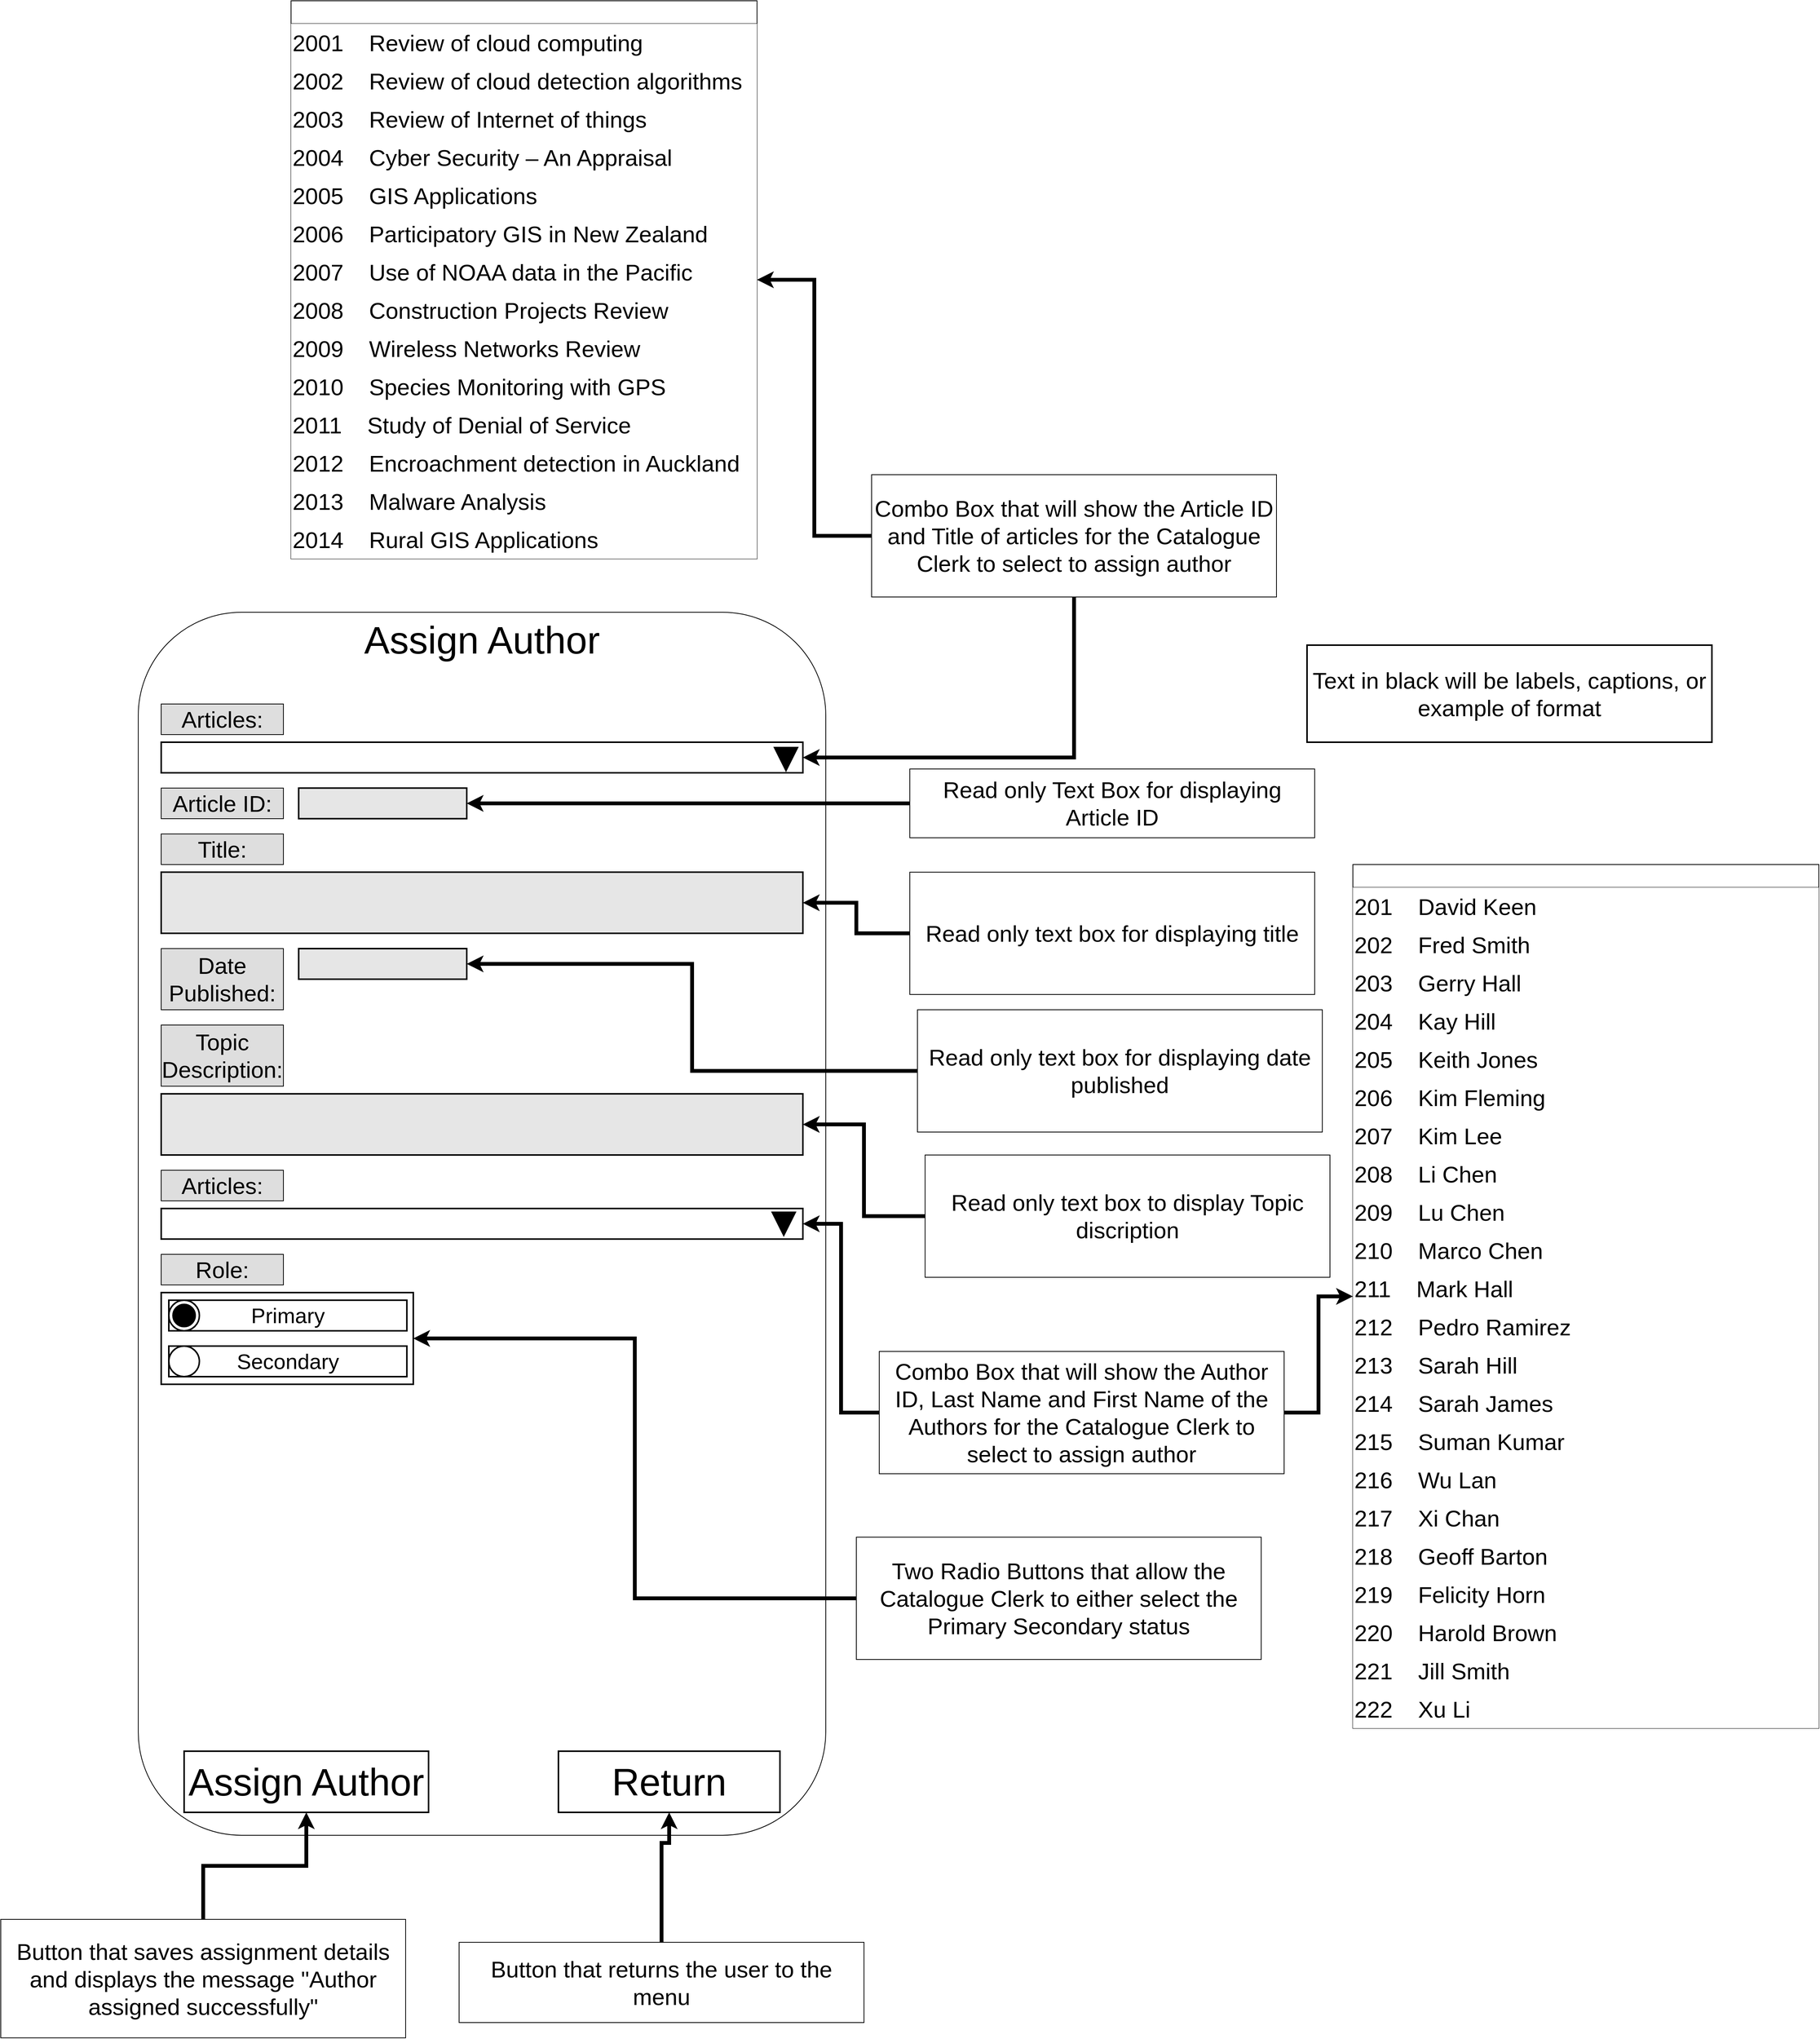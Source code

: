 <mxfile version="24.7.13">
  <diagram name="Page-1" id="N0Hd7t6T6hSaKdjdyGFI">
    <mxGraphModel dx="1909" dy="3994" grid="1" gridSize="10" guides="1" tooltips="1" connect="1" arrows="1" fold="1" page="1" pageScale="1" pageWidth="1169" pageHeight="827" math="0" shadow="0">
      <root>
        <mxCell id="0" />
        <mxCell id="1" parent="0" />
        <mxCell id="vf4No_6lzSzimnj8tU26-1" value="Assign Author" style="rounded=1;whiteSpace=wrap;html=1;verticalAlign=top;fontSize=50;movable=0;resizable=0;rotatable=0;deletable=0;editable=0;locked=1;connectable=0;" parent="1" vertex="1">
          <mxGeometry x="2520" y="-300" width="900" height="1600" as="geometry" />
        </mxCell>
        <mxCell id="f4Jtz0p4KT4NomE1Ug3G-8" value="" style="rounded=0;whiteSpace=wrap;html=1;strokeColor=default;fontSize=28;align=left;strokeWidth=2;fillColor=#E6E6E6;" parent="1" vertex="1">
          <mxGeometry x="2550" y="40" width="840" height="80" as="geometry" />
        </mxCell>
        <mxCell id="f4Jtz0p4KT4NomE1Ug3G-38" value="" style="rounded=0;whiteSpace=wrap;html=1;fontSize=28;strokeWidth=2;fillColor=#E6E6E6;" parent="1" vertex="1">
          <mxGeometry x="2730" y="140" width="220" height="40" as="geometry" />
        </mxCell>
        <mxCell id="f4Jtz0p4KT4NomE1Ug3G-39" value="Title:" style="rounded=0;whiteSpace=wrap;html=1;fontSize=30;fillColor=#DEDEDE;" parent="1" vertex="1">
          <mxGeometry x="2550" y="-10" width="160" height="40" as="geometry" />
        </mxCell>
        <mxCell id="f4Jtz0p4KT4NomE1Ug3G-40" value="Articles:" style="rounded=0;whiteSpace=wrap;html=1;fontSize=30;fillColor=#DEDEDE;" parent="1" vertex="1">
          <mxGeometry x="2550" y="-180" width="160" height="40" as="geometry" />
        </mxCell>
        <mxCell id="f4Jtz0p4KT4NomE1Ug3G-46" value="Date &lt;br&gt;Published:" style="rounded=0;whiteSpace=wrap;html=1;fontSize=30;fillColor=#DEDEDE;" parent="1" vertex="1">
          <mxGeometry x="2550" y="140" width="160" height="80" as="geometry" />
        </mxCell>
        <mxCell id="f4Jtz0p4KT4NomE1Ug3G-47" value="Assign Author" style="rounded=0;whiteSpace=wrap;html=1;fontSize=50;strokeWidth=2;" parent="1" vertex="1">
          <mxGeometry x="2580" y="1190" width="320" height="80" as="geometry" />
        </mxCell>
        <mxCell id="f4Jtz0p4KT4NomE1Ug3G-48" value="Return" style="rounded=0;whiteSpace=wrap;html=1;fontSize=50;strokeWidth=2;" parent="1" vertex="1">
          <mxGeometry x="3070" y="1190" width="290" height="80" as="geometry" />
        </mxCell>
        <mxCell id="f4Jtz0p4KT4NomE1Ug3G-50" style="edgeStyle=orthogonalEdgeStyle;rounded=0;orthogonalLoop=1;jettySize=auto;html=1;fontSize=100;strokeWidth=5;exitX=0;exitY=0.5;exitDx=0;exitDy=0;entryX=0.5;entryY=1;entryDx=0;entryDy=0;" parent="1" source="f4Jtz0p4KT4NomE1Ug3G-49" target="f4Jtz0p4KT4NomE1Ug3G-48" edge="1">
          <mxGeometry relative="1" as="geometry">
            <Array as="points">
              <mxPoint x="3205" y="1492" />
              <mxPoint x="3205" y="1310" />
              <mxPoint x="3215" y="1310" />
            </Array>
          </mxGeometry>
        </mxCell>
        <mxCell id="f4Jtz0p4KT4NomE1Ug3G-49" value="Button that returns the user to the menu" style="rounded=0;whiteSpace=wrap;html=1;fontSize=30;" parent="1" vertex="1">
          <mxGeometry x="2940" y="1440" width="530" height="105" as="geometry" />
        </mxCell>
        <mxCell id="f4Jtz0p4KT4NomE1Ug3G-52" style="edgeStyle=orthogonalEdgeStyle;rounded=0;orthogonalLoop=1;jettySize=auto;html=1;entryX=0.5;entryY=1;entryDx=0;entryDy=0;strokeWidth=5;" parent="1" source="f4Jtz0p4KT4NomE1Ug3G-51" target="f4Jtz0p4KT4NomE1Ug3G-47" edge="1">
          <mxGeometry relative="1" as="geometry" />
        </mxCell>
        <mxCell id="f4Jtz0p4KT4NomE1Ug3G-51" value="Button that saves assignment details and displays the message &quot;Author assigned successfully&quot;" style="rounded=0;whiteSpace=wrap;html=1;fontSize=30;" parent="1" vertex="1">
          <mxGeometry x="2340" y="1410" width="530" height="155" as="geometry" />
        </mxCell>
        <mxCell id="zkrj8ikKc5orAXMIiYBu-2" style="edgeStyle=orthogonalEdgeStyle;rounded=0;orthogonalLoop=1;jettySize=auto;html=1;strokeWidth=5;entryX=1;entryY=0.5;entryDx=0;entryDy=0;exitX=0.5;exitY=1;exitDx=0;exitDy=0;" parent="1" source="zkrj8ikKc5orAXMIiYBu-1" target="f4Jtz0p4KT4NomE1Ug3G-3" edge="1">
          <mxGeometry relative="1" as="geometry">
            <mxPoint x="3580" y="-220" as="targetPoint" />
          </mxGeometry>
        </mxCell>
        <mxCell id="zkrj8ikKc5orAXMIiYBu-21" style="edgeStyle=orthogonalEdgeStyle;rounded=0;orthogonalLoop=1;jettySize=auto;html=1;entryX=1;entryY=0.5;entryDx=0;entryDy=0;strokeWidth=5;" parent="1" source="zkrj8ikKc5orAXMIiYBu-1" target="zkrj8ikKc5orAXMIiYBu-4" edge="1">
          <mxGeometry relative="1" as="geometry" />
        </mxCell>
        <mxCell id="zkrj8ikKc5orAXMIiYBu-1" value="Combo Box that will show the Article ID and Title of articles for the Catalogue Clerk to select to assign author" style="rounded=0;whiteSpace=wrap;html=1;fontSize=30;" parent="1" vertex="1">
          <mxGeometry x="3480" y="-480" width="530" height="160" as="geometry" />
        </mxCell>
        <mxCell id="zkrj8ikKc5orAXMIiYBu-4" value="" style="swimlane;fontStyle=0;childLayout=stackLayout;horizontal=1;startSize=30;horizontalStack=0;resizeParent=1;resizeParentMax=0;resizeLast=0;collapsible=1;marginBottom=0;whiteSpace=wrap;html=1;fontSize=30;align=left;fillColor=default;" parent="1" vertex="1">
          <mxGeometry x="2720" y="-1100" width="610" height="730" as="geometry">
            <mxRectangle x="1800" y="340" width="90" height="50" as="alternateBounds" />
          </mxGeometry>
        </mxCell>
        <mxCell id="vf4No_6lzSzimnj8tU26-43" value="2001&amp;nbsp;&amp;nbsp;&amp;nbsp; Review of cloud computing&amp;nbsp;&amp;nbsp;&amp;nbsp; " style="text;html=1;align=left;verticalAlign=middle;resizable=0;points=[];autosize=1;strokeColor=none;fillColor=default;fontSize=30;" parent="zkrj8ikKc5orAXMIiYBu-4" vertex="1">
          <mxGeometry y="30" width="610" height="50" as="geometry" />
        </mxCell>
        <mxCell id="vf4No_6lzSzimnj8tU26-42" value="2002&amp;nbsp;&amp;nbsp;&amp;nbsp; Review of cloud detection algorithms" style="text;html=1;align=left;verticalAlign=middle;resizable=0;points=[];autosize=1;strokeColor=none;fillColor=default;fontSize=30;" parent="zkrj8ikKc5orAXMIiYBu-4" vertex="1">
          <mxGeometry y="80" width="610" height="50" as="geometry" />
        </mxCell>
        <mxCell id="vf4No_6lzSzimnj8tU26-41" value="2003&amp;nbsp;&amp;nbsp;&amp;nbsp; Review of Internet of things" style="text;html=1;align=left;verticalAlign=middle;resizable=0;points=[];autosize=1;strokeColor=none;fillColor=default;fontSize=30;" parent="zkrj8ikKc5orAXMIiYBu-4" vertex="1">
          <mxGeometry y="130" width="610" height="50" as="geometry" />
        </mxCell>
        <mxCell id="vf4No_6lzSzimnj8tU26-40" value="2004&amp;nbsp;&amp;nbsp;&amp;nbsp; Cyber Security – An Appraisal" style="text;html=1;align=left;verticalAlign=middle;resizable=0;points=[];autosize=1;strokeColor=none;fillColor=default;fontSize=30;" parent="zkrj8ikKc5orAXMIiYBu-4" vertex="1">
          <mxGeometry y="180" width="610" height="50" as="geometry" />
        </mxCell>
        <mxCell id="vf4No_6lzSzimnj8tU26-37" value="2005&amp;nbsp;&amp;nbsp;&amp;nbsp; GIS Applications" style="text;html=1;align=left;verticalAlign=middle;resizable=0;points=[];autosize=1;strokeColor=none;fillColor=default;fontSize=30;" parent="zkrj8ikKc5orAXMIiYBu-4" vertex="1">
          <mxGeometry y="230" width="610" height="50" as="geometry" />
        </mxCell>
        <mxCell id="vf4No_6lzSzimnj8tU26-38" value="2006&amp;nbsp;&amp;nbsp;&amp;nbsp; Participatory GIS in New Zealand&amp;nbsp;&amp;nbsp;&amp;nbsp; " style="text;html=1;align=left;verticalAlign=middle;resizable=0;points=[];autosize=1;strokeColor=none;fillColor=default;fontSize=30;" parent="zkrj8ikKc5orAXMIiYBu-4" vertex="1">
          <mxGeometry y="280" width="610" height="50" as="geometry" />
        </mxCell>
        <mxCell id="zkrj8ikKc5orAXMIiYBu-12" value="2007&amp;nbsp;&amp;nbsp;&amp;nbsp; Use of NOAA data in the Pacific" style="text;html=1;align=left;verticalAlign=middle;resizable=0;points=[];autosize=1;strokeColor=none;fillColor=default;fontSize=30;" parent="zkrj8ikKc5orAXMIiYBu-4" vertex="1">
          <mxGeometry y="330" width="610" height="50" as="geometry" />
        </mxCell>
        <mxCell id="zkrj8ikKc5orAXMIiYBu-11" value="2008    Construction Projects Review" style="text;html=1;align=left;verticalAlign=middle;resizable=0;points=[];autosize=1;strokeColor=none;fillColor=default;fontSize=30;" parent="zkrj8ikKc5orAXMIiYBu-4" vertex="1">
          <mxGeometry y="380" width="610" height="50" as="geometry" />
        </mxCell>
        <mxCell id="zkrj8ikKc5orAXMIiYBu-14" value="2009    Wireless Networks Review" style="text;html=1;align=left;verticalAlign=middle;resizable=0;points=[];autosize=1;strokeColor=none;fillColor=default;fontSize=30;" parent="zkrj8ikKc5orAXMIiYBu-4" vertex="1">
          <mxGeometry y="430" width="610" height="50" as="geometry" />
        </mxCell>
        <mxCell id="zkrj8ikKc5orAXMIiYBu-15" value="2010    Species Monitoring with GPS" style="text;html=1;align=left;verticalAlign=middle;resizable=0;points=[];autosize=1;strokeColor=none;fillColor=default;fontSize=30;" parent="zkrj8ikKc5orAXMIiYBu-4" vertex="1">
          <mxGeometry y="480" width="610" height="50" as="geometry" />
        </mxCell>
        <mxCell id="zkrj8ikKc5orAXMIiYBu-17" value="2011    Study of Denial of Service" style="text;html=1;align=left;verticalAlign=middle;resizable=0;points=[];autosize=1;strokeColor=none;fillColor=default;fontSize=30;" parent="zkrj8ikKc5orAXMIiYBu-4" vertex="1">
          <mxGeometry y="530" width="610" height="50" as="geometry" />
        </mxCell>
        <mxCell id="zkrj8ikKc5orAXMIiYBu-18" value="2012    Encroachment detection in Auckland" style="text;html=1;align=left;verticalAlign=middle;resizable=0;points=[];autosize=1;strokeColor=none;fillColor=default;fontSize=30;" parent="zkrj8ikKc5orAXMIiYBu-4" vertex="1">
          <mxGeometry y="580" width="610" height="50" as="geometry" />
        </mxCell>
        <mxCell id="zkrj8ikKc5orAXMIiYBu-19" value="2013    Malware Analysis" style="text;html=1;align=left;verticalAlign=middle;resizable=0;points=[];autosize=1;strokeColor=none;fillColor=default;fontSize=30;" parent="zkrj8ikKc5orAXMIiYBu-4" vertex="1">
          <mxGeometry y="630" width="610" height="50" as="geometry" />
        </mxCell>
        <mxCell id="zkrj8ikKc5orAXMIiYBu-16" value="2014    Rural GIS Applications" style="text;html=1;align=left;verticalAlign=middle;resizable=0;points=[];autosize=1;strokeColor=none;fillColor=default;fontSize=30;" parent="zkrj8ikKc5orAXMIiYBu-4" vertex="1">
          <mxGeometry y="680" width="610" height="50" as="geometry" />
        </mxCell>
        <mxCell id="zkrj8ikKc5orAXMIiYBu-23" style="edgeStyle=orthogonalEdgeStyle;rounded=0;orthogonalLoop=1;jettySize=auto;html=1;entryX=1;entryY=0.5;entryDx=0;entryDy=0;strokeWidth=5;exitX=0;exitY=0.5;exitDx=0;exitDy=0;" parent="1" source="zkrj8ikKc5orAXMIiYBu-22" target="f4Jtz0p4KT4NomE1Ug3G-8" edge="1">
          <mxGeometry relative="1" as="geometry">
            <Array as="points" />
            <mxPoint x="2700" y="450" as="sourcePoint" />
            <mxPoint x="1540" y="230" as="targetPoint" />
          </mxGeometry>
        </mxCell>
        <mxCell id="zkrj8ikKc5orAXMIiYBu-22" value="Read only text box for displaying title" style="rounded=0;whiteSpace=wrap;html=1;fontSize=30;" parent="1" vertex="1">
          <mxGeometry x="3530" y="40" width="530" height="160" as="geometry" />
        </mxCell>
        <mxCell id="vf4No_6lzSzimnj8tU26-20" style="edgeStyle=orthogonalEdgeStyle;rounded=0;orthogonalLoop=1;jettySize=auto;html=1;entryX=1;entryY=0.5;entryDx=0;entryDy=0;strokeWidth=5;" parent="1" source="zkrj8ikKc5orAXMIiYBu-31" target="f4Jtz0p4KT4NomE1Ug3G-38" edge="1">
          <mxGeometry relative="1" as="geometry" />
        </mxCell>
        <mxCell id="zkrj8ikKc5orAXMIiYBu-31" value="Read only text box for displaying date published" style="rounded=0;whiteSpace=wrap;html=1;fontSize=30;" parent="1" vertex="1">
          <mxGeometry x="3540" y="220" width="530" height="160" as="geometry" />
        </mxCell>
        <mxCell id="zkrj8ikKc5orAXMIiYBu-33" value="Text in black will be labels, captions, or example of format" style="rounded=0;whiteSpace=wrap;html=1;fontSize=30;strokeWidth=2;" parent="1" vertex="1">
          <mxGeometry x="4050" y="-257" width="530" height="127" as="geometry" />
        </mxCell>
        <mxCell id="RjwAec6_66TozSnkLIB1-1" value="Article ID:" style="rounded=0;whiteSpace=wrap;html=1;fontSize=30;fillColor=#DEDEDE;" parent="1" vertex="1">
          <mxGeometry x="2550" y="-70" width="160" height="40" as="geometry" />
        </mxCell>
        <mxCell id="RjwAec6_66TozSnkLIB1-2" value="" style="rounded=0;whiteSpace=wrap;html=1;strokeColor=default;fontSize=28;align=left;strokeWidth=2;fillColor=#E6E6E6;" parent="1" vertex="1">
          <mxGeometry x="2730" y="-70" width="220" height="40" as="geometry" />
        </mxCell>
        <mxCell id="RjwAec6_66TozSnkLIB1-9" value="Topic Description:" style="rounded=0;whiteSpace=wrap;html=1;fontSize=30;fillColor=#DEDEDE;" parent="1" vertex="1">
          <mxGeometry x="2550" y="240" width="160" height="80" as="geometry" />
        </mxCell>
        <mxCell id="RjwAec6_66TozSnkLIB1-15" style="edgeStyle=orthogonalEdgeStyle;rounded=0;orthogonalLoop=1;jettySize=auto;html=1;strokeWidth=5;" parent="1" source="RjwAec6_66TozSnkLIB1-14" target="RjwAec6_66TozSnkLIB1-8" edge="1">
          <mxGeometry relative="1" as="geometry" />
        </mxCell>
        <mxCell id="RjwAec6_66TozSnkLIB1-14" value="Read only text box to display Topic discription" style="rounded=0;whiteSpace=wrap;html=1;fontSize=30;" parent="1" vertex="1">
          <mxGeometry x="3550" y="410" width="530" height="160" as="geometry" />
        </mxCell>
        <mxCell id="RjwAec6_66TozSnkLIB1-17" style="edgeStyle=orthogonalEdgeStyle;rounded=0;orthogonalLoop=1;jettySize=auto;html=1;exitX=0;exitY=0.5;exitDx=0;exitDy=0;entryX=1;entryY=0.5;entryDx=0;entryDy=0;strokeWidth=5;" parent="1" source="RjwAec6_66TozSnkLIB1-16" target="RjwAec6_66TozSnkLIB1-2" edge="1">
          <mxGeometry relative="1" as="geometry" />
        </mxCell>
        <mxCell id="RjwAec6_66TozSnkLIB1-16" value="Read only Text Box for displaying Article ID" style="rounded=0;whiteSpace=wrap;html=1;fontSize=30;" parent="1" vertex="1">
          <mxGeometry x="3530" y="-95" width="530" height="90" as="geometry" />
        </mxCell>
        <mxCell id="vf4No_6lzSzimnj8tU26-14" value="" style="group" parent="1" vertex="1" connectable="0">
          <mxGeometry x="2550" y="-130" width="970" height="40" as="geometry" />
        </mxCell>
        <mxCell id="f4Jtz0p4KT4NomE1Ug3G-3" value="" style="rounded=0;whiteSpace=wrap;html=1;fontSize=28;align=left;strokeWidth=2;" parent="vf4No_6lzSzimnj8tU26-14" vertex="1">
          <mxGeometry width="840" height="40" as="geometry" />
        </mxCell>
        <mxCell id="f4Jtz0p4KT4NomE1Ug3G-4" value="" style="triangle;whiteSpace=wrap;html=1;rotation=90;fillColor=#000000;strokeWidth=2;" parent="vf4No_6lzSzimnj8tU26-14" vertex="1">
          <mxGeometry x="802.94" y="7.06" width="30" height="30" as="geometry" />
        </mxCell>
        <mxCell id="RjwAec6_66TozSnkLIB1-8" value="" style="rounded=0;whiteSpace=wrap;html=1;strokeColor=default;fontSize=28;align=left;strokeWidth=2;fillColor=#E6E6E6;" parent="1" vertex="1">
          <mxGeometry x="2550" y="330" width="840" height="80" as="geometry" />
        </mxCell>
        <mxCell id="vf4No_6lzSzimnj8tU26-21" value="Articles:" style="rounded=0;whiteSpace=wrap;html=1;fontSize=30;fillColor=#DEDEDE;" parent="1" vertex="1">
          <mxGeometry x="2550" y="430" width="160" height="40" as="geometry" />
        </mxCell>
        <mxCell id="vf4No_6lzSzimnj8tU26-24" value="" style="group" parent="1" vertex="1" connectable="0">
          <mxGeometry x="2550" y="480" width="840" height="40" as="geometry" />
        </mxCell>
        <mxCell id="vf4No_6lzSzimnj8tU26-22" value="" style="rounded=0;whiteSpace=wrap;html=1;fontSize=28;align=left;strokeWidth=2;" parent="vf4No_6lzSzimnj8tU26-24" vertex="1">
          <mxGeometry width="840" height="40" as="geometry" />
        </mxCell>
        <mxCell id="vf4No_6lzSzimnj8tU26-23" value="" style="triangle;whiteSpace=wrap;html=1;rotation=90;fillColor=#000000;strokeWidth=2;" parent="vf4No_6lzSzimnj8tU26-24" vertex="1">
          <mxGeometry x="800" y="5.0" width="30" height="30" as="geometry" />
        </mxCell>
        <mxCell id="vf4No_6lzSzimnj8tU26-34" value="" style="group" parent="1" vertex="1" connectable="0">
          <mxGeometry x="2550" y="590" width="330" height="120" as="geometry" />
        </mxCell>
        <mxCell id="vf4No_6lzSzimnj8tU26-31" value="" style="whiteSpace=wrap;html=1;strokeWidth=2;" parent="vf4No_6lzSzimnj8tU26-34" vertex="1">
          <mxGeometry width="330" height="120" as="geometry" />
        </mxCell>
        <mxCell id="vf4No_6lzSzimnj8tU26-32" value="" style="group" parent="vf4No_6lzSzimnj8tU26-34" vertex="1" connectable="0">
          <mxGeometry x="10" y="10" width="311.63" height="40" as="geometry" />
        </mxCell>
        <mxCell id="vf4No_6lzSzimnj8tU26-6" value="Primary" style="rounded=0;whiteSpace=wrap;html=1;fontSize=28;align=center;strokeWidth=2;" parent="vf4No_6lzSzimnj8tU26-32" vertex="1">
          <mxGeometry width="311.63" height="40" as="geometry" />
        </mxCell>
        <mxCell id="vf4No_6lzSzimnj8tU26-25" value="" style="ellipse;whiteSpace=wrap;html=1;aspect=fixed;fontSize=28;align=center;strokeWidth=2;" parent="vf4No_6lzSzimnj8tU26-32" vertex="1">
          <mxGeometry width="40" height="40" as="geometry" />
        </mxCell>
        <mxCell id="vf4No_6lzSzimnj8tU26-27" value="" style="ellipse;whiteSpace=wrap;html=1;aspect=fixed;fillColor=#000000;" parent="vf4No_6lzSzimnj8tU26-32" vertex="1">
          <mxGeometry x="5" y="5" width="30" height="30" as="geometry" />
        </mxCell>
        <mxCell id="vf4No_6lzSzimnj8tU26-33" value="" style="group" parent="vf4No_6lzSzimnj8tU26-34" vertex="1" connectable="0">
          <mxGeometry x="10" y="70" width="311.63" height="40" as="geometry" />
        </mxCell>
        <mxCell id="vf4No_6lzSzimnj8tU26-28" value="Secondary" style="rounded=0;whiteSpace=wrap;html=1;fontSize=28;align=center;strokeWidth=2;" parent="vf4No_6lzSzimnj8tU26-33" vertex="1">
          <mxGeometry width="311.63" height="40" as="geometry" />
        </mxCell>
        <mxCell id="vf4No_6lzSzimnj8tU26-29" value="" style="ellipse;whiteSpace=wrap;html=1;aspect=fixed;fontSize=28;align=center;strokeWidth=2;" parent="vf4No_6lzSzimnj8tU26-33" vertex="1">
          <mxGeometry width="40" height="40" as="geometry" />
        </mxCell>
        <mxCell id="vf4No_6lzSzimnj8tU26-35" value="Role:" style="rounded=0;whiteSpace=wrap;html=1;fontSize=30;fillColor=#DEDEDE;" parent="1" vertex="1">
          <mxGeometry x="2550" y="540" width="160" height="40" as="geometry" />
        </mxCell>
        <mxCell id="vf4No_6lzSzimnj8tU26-45" style="edgeStyle=orthogonalEdgeStyle;rounded=0;orthogonalLoop=1;jettySize=auto;html=1;entryX=1;entryY=0.5;entryDx=0;entryDy=0;strokeWidth=5;" parent="1" source="vf4No_6lzSzimnj8tU26-44" target="vf4No_6lzSzimnj8tU26-22" edge="1">
          <mxGeometry relative="1" as="geometry" />
        </mxCell>
        <mxCell id="vf4No_6lzSzimnj8tU26-44" value="Combo Box that will show the Author ID, Last Name and First Name of the Authors for the Catalogue Clerk to select to assign author" style="rounded=0;whiteSpace=wrap;html=1;fontSize=30;" parent="1" vertex="1">
          <mxGeometry x="3490" y="667" width="530" height="160" as="geometry" />
        </mxCell>
        <mxCell id="vf4No_6lzSzimnj8tU26-47" style="edgeStyle=orthogonalEdgeStyle;rounded=0;orthogonalLoop=1;jettySize=auto;html=1;entryX=1;entryY=0.5;entryDx=0;entryDy=0;strokeWidth=5;" parent="1" source="vf4No_6lzSzimnj8tU26-46" target="vf4No_6lzSzimnj8tU26-31" edge="1">
          <mxGeometry relative="1" as="geometry">
            <mxPoint x="2860" y="650" as="targetPoint" />
          </mxGeometry>
        </mxCell>
        <mxCell id="vHDq9KT845PzX0H68crD-38" style="edgeStyle=orthogonalEdgeStyle;rounded=0;orthogonalLoop=1;jettySize=auto;html=1;strokeWidth=5;exitX=1;exitY=0.5;exitDx=0;exitDy=0;" edge="1" parent="1" source="vf4No_6lzSzimnj8tU26-44" target="vHDq9KT845PzX0H68crD-1">
          <mxGeometry relative="1" as="geometry" />
        </mxCell>
        <mxCell id="vf4No_6lzSzimnj8tU26-46" value="Two Radio Buttons that allow the Catalogue Clerk to either select the Primary Secondary status " style="rounded=0;whiteSpace=wrap;html=1;fontSize=30;strokeWidth=1;" parent="1" vertex="1">
          <mxGeometry x="3460" y="910" width="530" height="160" as="geometry" />
        </mxCell>
        <mxCell id="vHDq9KT845PzX0H68crD-1" value="" style="swimlane;fontStyle=0;childLayout=stackLayout;horizontal=1;startSize=30;horizontalStack=0;resizeParent=1;resizeParentMax=0;resizeLast=0;collapsible=1;marginBottom=0;whiteSpace=wrap;html=1;fontSize=30;align=left;fillColor=default;" vertex="1" parent="1">
          <mxGeometry x="4110" y="30" width="610" height="1130" as="geometry">
            <mxRectangle x="1800" y="340" width="90" height="50" as="alternateBounds" />
          </mxGeometry>
        </mxCell>
        <mxCell id="vHDq9KT845PzX0H68crD-2" value="201&amp;nbsp;&amp;nbsp;&amp;nbsp; David Keen " style="text;html=1;align=left;verticalAlign=middle;resizable=0;points=[];autosize=1;strokeColor=none;fillColor=default;fontSize=30;" vertex="1" parent="vHDq9KT845PzX0H68crD-1">
          <mxGeometry y="30" width="610" height="50" as="geometry" />
        </mxCell>
        <mxCell id="vHDq9KT845PzX0H68crD-17" value="202&amp;nbsp;&amp;nbsp;&amp;nbsp; Fred Smith " style="text;html=1;align=left;verticalAlign=middle;resizable=0;points=[];autosize=1;strokeColor=none;fillColor=default;fontSize=30;" vertex="1" parent="vHDq9KT845PzX0H68crD-1">
          <mxGeometry y="80" width="610" height="50" as="geometry" />
        </mxCell>
        <mxCell id="vHDq9KT845PzX0H68crD-19" value="203&amp;nbsp;&amp;nbsp;&amp;nbsp; Gerry Hall " style="text;html=1;align=left;verticalAlign=middle;resizable=0;points=[];autosize=1;strokeColor=none;fillColor=default;fontSize=30;" vertex="1" parent="vHDq9KT845PzX0H68crD-1">
          <mxGeometry y="130" width="610" height="50" as="geometry" />
        </mxCell>
        <mxCell id="vHDq9KT845PzX0H68crD-21" value="204&amp;nbsp;&amp;nbsp;&amp;nbsp; Kay Hill " style="text;html=1;align=left;verticalAlign=middle;resizable=0;points=[];autosize=1;strokeColor=none;fillColor=default;fontSize=30;" vertex="1" parent="vHDq9KT845PzX0H68crD-1">
          <mxGeometry y="180" width="610" height="50" as="geometry" />
        </mxCell>
        <mxCell id="vHDq9KT845PzX0H68crD-29" value="205&amp;nbsp;&amp;nbsp;&amp;nbsp; Keith Jones" style="text;html=1;align=left;verticalAlign=middle;resizable=0;points=[];autosize=1;strokeColor=none;fillColor=default;fontSize=30;" vertex="1" parent="vHDq9KT845PzX0H68crD-1">
          <mxGeometry y="230" width="610" height="50" as="geometry" />
        </mxCell>
        <mxCell id="vHDq9KT845PzX0H68crD-33" value="206&amp;nbsp;&amp;nbsp;&amp;nbsp; Kim Fleming " style="text;html=1;align=left;verticalAlign=middle;resizable=0;points=[];autosize=1;strokeColor=none;fillColor=default;fontSize=30;" vertex="1" parent="vHDq9KT845PzX0H68crD-1">
          <mxGeometry y="280" width="610" height="50" as="geometry" />
        </mxCell>
        <mxCell id="vHDq9KT845PzX0H68crD-35" value="207&amp;nbsp;&amp;nbsp;&amp;nbsp; Kim Lee " style="text;html=1;align=left;verticalAlign=middle;resizable=0;points=[];autosize=1;strokeColor=none;fillColor=default;fontSize=30;" vertex="1" parent="vHDq9KT845PzX0H68crD-1">
          <mxGeometry y="330" width="610" height="50" as="geometry" />
        </mxCell>
        <mxCell id="vHDq9KT845PzX0H68crD-36" value="208&amp;nbsp;&amp;nbsp;&amp;nbsp; Li Chen " style="text;html=1;align=left;verticalAlign=middle;resizable=0;points=[];autosize=1;strokeColor=none;fillColor=default;fontSize=30;" vertex="1" parent="vHDq9KT845PzX0H68crD-1">
          <mxGeometry y="380" width="610" height="50" as="geometry" />
        </mxCell>
        <mxCell id="vHDq9KT845PzX0H68crD-28" value="209&amp;nbsp;&amp;nbsp;&amp;nbsp; Lu Chen " style="text;html=1;align=left;verticalAlign=middle;resizable=0;points=[];autosize=1;strokeColor=none;fillColor=default;fontSize=30;" vertex="1" parent="vHDq9KT845PzX0H68crD-1">
          <mxGeometry y="430" width="610" height="50" as="geometry" />
        </mxCell>
        <mxCell id="vHDq9KT845PzX0H68crD-18" value="210&amp;nbsp;&amp;nbsp;&amp;nbsp; Marco Chen" style="text;html=1;align=left;verticalAlign=middle;resizable=0;points=[];autosize=1;strokeColor=none;fillColor=default;fontSize=30;" vertex="1" parent="vHDq9KT845PzX0H68crD-1">
          <mxGeometry y="480" width="610" height="50" as="geometry" />
        </mxCell>
        <mxCell id="vHDq9KT845PzX0H68crD-22" value="211&amp;nbsp;&amp;nbsp;&amp;nbsp; Mark Hall " style="text;html=1;align=left;verticalAlign=middle;resizable=0;points=[];autosize=1;strokeColor=none;fillColor=default;fontSize=30;" vertex="1" parent="vHDq9KT845PzX0H68crD-1">
          <mxGeometry y="530" width="610" height="50" as="geometry" />
        </mxCell>
        <mxCell id="vHDq9KT845PzX0H68crD-20" value="212&amp;nbsp;&amp;nbsp;&amp;nbsp; Pedro Ramirez" style="text;html=1;align=left;verticalAlign=middle;resizable=0;points=[];autosize=1;strokeColor=none;fillColor=default;fontSize=30;" vertex="1" parent="vHDq9KT845PzX0H68crD-1">
          <mxGeometry y="580" width="610" height="50" as="geometry" />
        </mxCell>
        <mxCell id="vHDq9KT845PzX0H68crD-23" value="213&amp;nbsp;&amp;nbsp;&amp;nbsp; Sarah Hill " style="text;html=1;align=left;verticalAlign=middle;resizable=0;points=[];autosize=1;strokeColor=none;fillColor=default;fontSize=30;" vertex="1" parent="vHDq9KT845PzX0H68crD-1">
          <mxGeometry y="630" width="610" height="50" as="geometry" />
        </mxCell>
        <mxCell id="vHDq9KT845PzX0H68crD-30" value="214&amp;nbsp;&amp;nbsp;&amp;nbsp; Sarah James " style="text;html=1;align=left;verticalAlign=middle;resizable=0;points=[];autosize=1;strokeColor=none;fillColor=default;fontSize=30;" vertex="1" parent="vHDq9KT845PzX0H68crD-1">
          <mxGeometry y="680" width="610" height="50" as="geometry" />
        </mxCell>
        <mxCell id="vHDq9KT845PzX0H68crD-24" value="215&amp;nbsp;&amp;nbsp;&amp;nbsp; Suman Kumar " style="text;html=1;align=left;verticalAlign=middle;resizable=0;points=[];autosize=1;strokeColor=none;fillColor=default;fontSize=30;" vertex="1" parent="vHDq9KT845PzX0H68crD-1">
          <mxGeometry y="730" width="610" height="50" as="geometry" />
        </mxCell>
        <mxCell id="vHDq9KT845PzX0H68crD-25" value="216&amp;nbsp;&amp;nbsp;&amp;nbsp; Wu Lan " style="text;html=1;align=left;verticalAlign=middle;resizable=0;points=[];autosize=1;strokeColor=none;fillColor=default;fontSize=30;" vertex="1" parent="vHDq9KT845PzX0H68crD-1">
          <mxGeometry y="780" width="610" height="50" as="geometry" />
        </mxCell>
        <mxCell id="vHDq9KT845PzX0H68crD-31" value="217&amp;nbsp;&amp;nbsp;&amp;nbsp; Xi Chan " style="text;html=1;align=left;verticalAlign=middle;resizable=0;points=[];autosize=1;strokeColor=none;fillColor=default;fontSize=30;" vertex="1" parent="vHDq9KT845PzX0H68crD-1">
          <mxGeometry y="830" width="610" height="50" as="geometry" />
        </mxCell>
        <mxCell id="vHDq9KT845PzX0H68crD-26" value="218&amp;nbsp;&amp;nbsp;&amp;nbsp; Geoff Barton" style="text;html=1;align=left;verticalAlign=middle;resizable=0;points=[];autosize=1;strokeColor=none;fillColor=default;fontSize=30;" vertex="1" parent="vHDq9KT845PzX0H68crD-1">
          <mxGeometry y="880" width="610" height="50" as="geometry" />
        </mxCell>
        <mxCell id="vHDq9KT845PzX0H68crD-34" value="219&amp;nbsp;&amp;nbsp;&amp;nbsp; Felicity Horn" style="text;html=1;align=left;verticalAlign=middle;resizable=0;points=[];autosize=1;strokeColor=none;fillColor=default;fontSize=30;" vertex="1" parent="vHDq9KT845PzX0H68crD-1">
          <mxGeometry y="930" width="610" height="50" as="geometry" />
        </mxCell>
        <mxCell id="vHDq9KT845PzX0H68crD-27" value="220&amp;nbsp;&amp;nbsp;&amp;nbsp; Harold Brown" style="text;html=1;align=left;verticalAlign=middle;resizable=0;points=[];autosize=1;strokeColor=none;fillColor=default;fontSize=30;" vertex="1" parent="vHDq9KT845PzX0H68crD-1">
          <mxGeometry y="980" width="610" height="50" as="geometry" />
        </mxCell>
        <mxCell id="vHDq9KT845PzX0H68crD-32" value="221&amp;nbsp;&amp;nbsp;&amp;nbsp; Jill Smith" style="text;html=1;align=left;verticalAlign=middle;resizable=0;points=[];autosize=1;strokeColor=none;fillColor=default;fontSize=30;" vertex="1" parent="vHDq9KT845PzX0H68crD-1">
          <mxGeometry y="1030" width="610" height="50" as="geometry" />
        </mxCell>
        <mxCell id="vHDq9KT845PzX0H68crD-37" value="222&amp;nbsp;&amp;nbsp;&amp;nbsp; Xu Li" style="text;html=1;align=left;verticalAlign=middle;resizable=0;points=[];autosize=1;strokeColor=none;fillColor=default;fontSize=30;" vertex="1" parent="vHDq9KT845PzX0H68crD-1">
          <mxGeometry y="1080" width="610" height="50" as="geometry" />
        </mxCell>
      </root>
    </mxGraphModel>
  </diagram>
</mxfile>
